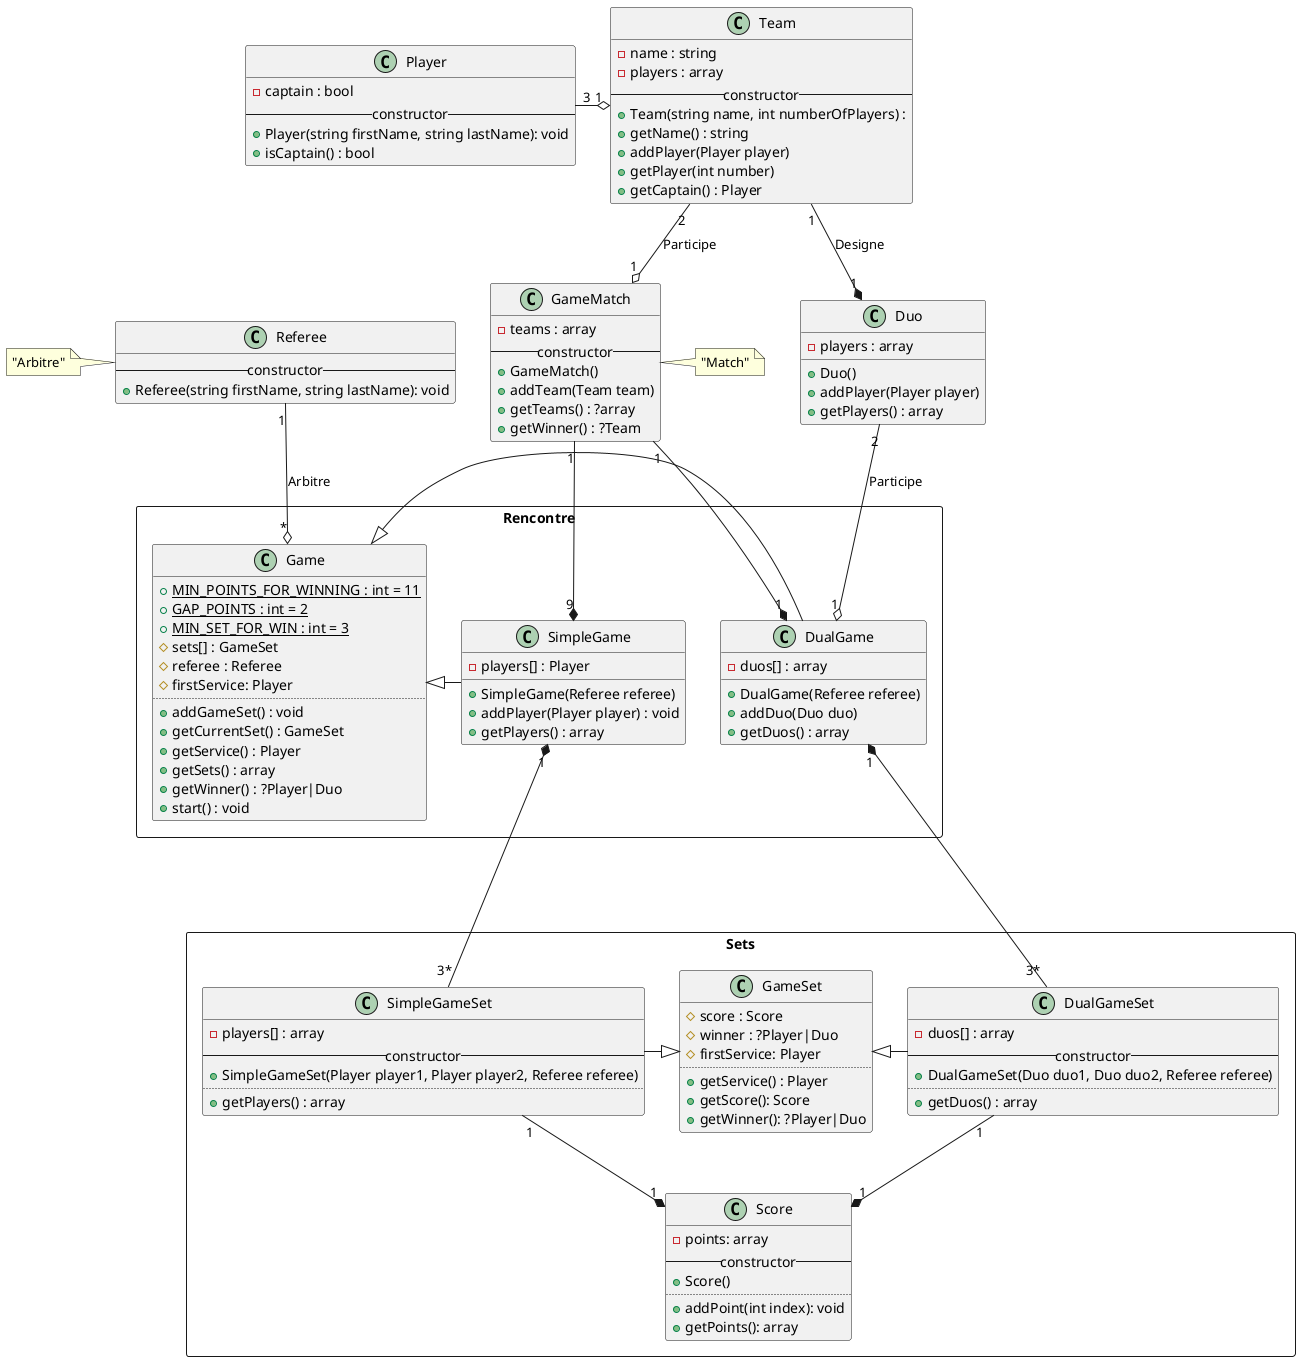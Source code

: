 @startuml matchClass3
' skinparam linetype polyline
' skinparam linetype ortho

class Person {
    - firstName : string
    - lastName : string
    -- constructor --
    + Person(string firstName, string lastName): void
    ..
    + getName(): string

}

class Player {
    - captain : bool
    -- constructor --
    + Player(string firstName, string lastName): void
    + isCaptain() : bool
}

class Referee {
    -- constructor --
    + Referee(string firstName, string lastName): void
}
note left : "Arbitre"

class Team {
    - name : string
    - players : array
    ' - captain: Player
    -- constructor --
    + Team(string name, int numberOfPlayers) : 
    + getName() : string
    + addPlayer(Player player)
    + getPlayer(int number)
    + getCaptain() : Player
}

Class Duo {
    - players : array
    + Duo()
    + addPlayer(Player player)
    + getPlayers() : array
}

class GameMatch {
    - teams : array 
    -- constructor --
    + GameMatch()
    + addTeam(Team team)
    + getTeams() : ?array
    + getWinner() : ?Team
    ' + isWin() : bool
}
note left : "Match"

rectangle Rencontre{

    class Game {
        + {static} MIN_POINTS_FOR_WINNING : int = 11
        + {static} GAP_POINTS : int = 2
        + {static} MIN_SET_FOR_WIN : int = 3
        # sets[] : GameSet
        # referee : Referee
        # firstService: Player
        '-- constructor --
        ' + Game(int numberOfPlayers)
        ..
        + addGameSet() : void
        + getCurrentSet() : GameSet
        + getService() : Player
        + getSets() : array
        + getWinner() : ?Player|Duo
        ' + isWin() :bool
        ' + isNumberOfPlayers() : bool
        + start() : void
    }

    class SimpleGame {
        - players[] : Player
        + SimpleGame(Referee referee)
        + addPlayer(Player player) : void
        + getPlayers() : array

    }
    ' note bottom : "Rencontre"

    class DualGame {
        - duos[] : array
        + DualGame(Referee referee)
        + addDuo(Duo duo)
        + getDuos() : array
    }
}

rectangle Sets {

    class GameSet {
        # score : Score
        # winner : ?Player|Duo
        # firstService: Player
        ' - referee : Referee
        ' -- constructor --
        ' +GameSet(array players)
        ..
        + getService() : Player
        + getScore(): Score
        + getWinner(): ?Player|Duo
        ' +isWinner(): bool
    }
    ' note top : externaliser getWinner?

    class SimpleGameSet{
        - players[] : array
        -- constructor --
        + SimpleGameSet(Player player1, Player player2, Referee referee)
        ..
        + getPlayers() : array
    }
    class DualGameSet {
        - duos[] : array
        -- constructor --
        + DualGameSet(Duo duo1, Duo duo2, Referee referee)
        ..
        + getDuos() : array
    }

    class Score {
        - points: array
        -- constructor --
        + Score()
        ..
        + addPoint(int index): void
        + getPoints(): array
    }
}

' Person <|-- Player
' Person <|-- Referee
Player "3" -o "1" Team 
Team "2" --o "1" GameMatch : Participe
GameMatch "1" --* "9" SimpleGame

GameMatch "1" --* "1" DualGame
Team "1" --* "1" Duo : Designe
Duo "2" --o "1" DualGame : Participe
Referee "1" --o "*" Game : Arbitre

SimpleGame -|> Game
Game <|- DualGame

' Referee "1" --o "1" GameSet : Arbitre
SimpleGameSet -|> GameSet
GameSet <|- DualGameSet

DualGame "1" *--- "3*" DualGameSet
SimpleGame "1" *--- "3*" SimpleGameSet
SimpleGameSet "1" --* "1" Score
DualGameSet "1" --* "1" Score


hide @unlinked

@enduml